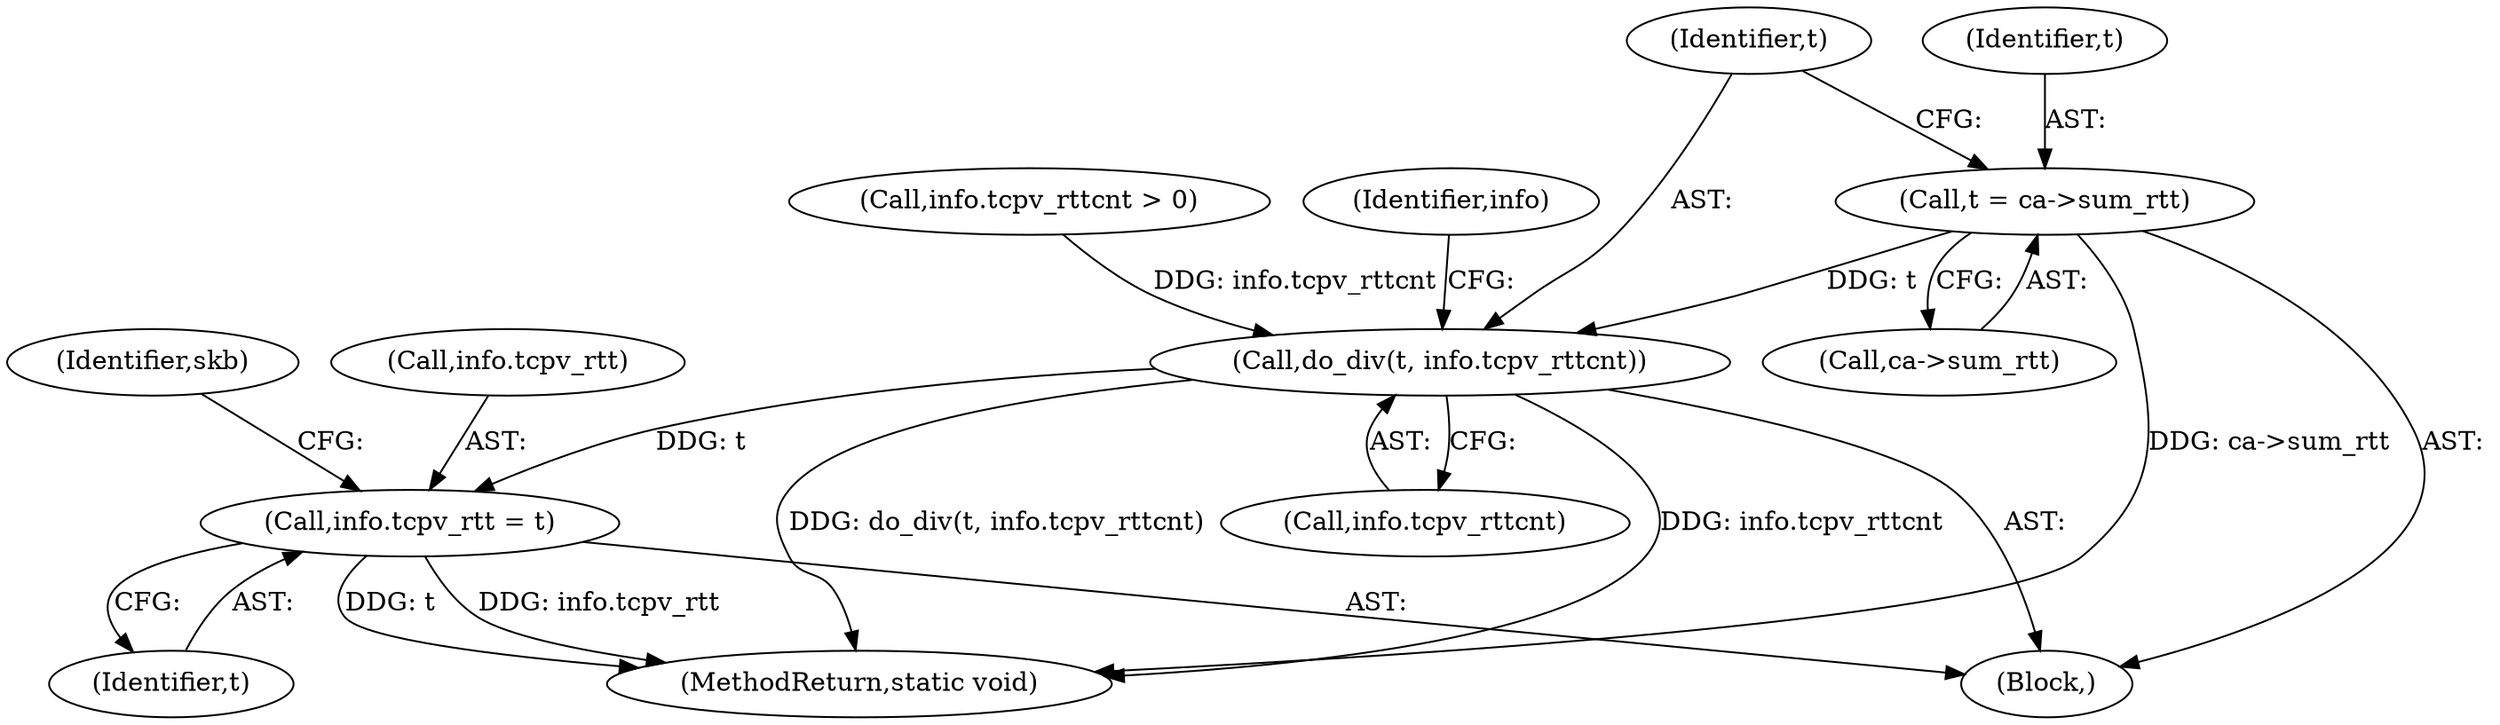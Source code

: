 digraph "0_linux_8f363b77ee4fbf7c3bbcf5ec2c5ca482d396d664@pointer" {
"1000128" [label="(Call,t = ca->sum_rtt)"];
"1000133" [label="(Call,do_div(t, info.tcpv_rttcnt))"];
"1000138" [label="(Call,info.tcpv_rtt = t)"];
"1000130" [label="(Call,ca->sum_rtt)"];
"1000144" [label="(Identifier,skb)"];
"1000133" [label="(Call,do_div(t, info.tcpv_rttcnt))"];
"1000135" [label="(Call,info.tcpv_rttcnt)"];
"1000128" [label="(Call,t = ca->sum_rtt)"];
"1000121" [label="(Call,info.tcpv_rttcnt > 0)"];
"1000140" [label="(Identifier,info)"];
"1000142" [label="(Identifier,t)"];
"1000150" [label="(MethodReturn,static void)"];
"1000139" [label="(Call,info.tcpv_rtt)"];
"1000129" [label="(Identifier,t)"];
"1000138" [label="(Call,info.tcpv_rtt = t)"];
"1000134" [label="(Identifier,t)"];
"1000126" [label="(Block,)"];
"1000128" -> "1000126"  [label="AST: "];
"1000128" -> "1000130"  [label="CFG: "];
"1000129" -> "1000128"  [label="AST: "];
"1000130" -> "1000128"  [label="AST: "];
"1000134" -> "1000128"  [label="CFG: "];
"1000128" -> "1000150"  [label="DDG: ca->sum_rtt"];
"1000128" -> "1000133"  [label="DDG: t"];
"1000133" -> "1000126"  [label="AST: "];
"1000133" -> "1000135"  [label="CFG: "];
"1000134" -> "1000133"  [label="AST: "];
"1000135" -> "1000133"  [label="AST: "];
"1000140" -> "1000133"  [label="CFG: "];
"1000133" -> "1000150"  [label="DDG: do_div(t, info.tcpv_rttcnt)"];
"1000133" -> "1000150"  [label="DDG: info.tcpv_rttcnt"];
"1000121" -> "1000133"  [label="DDG: info.tcpv_rttcnt"];
"1000133" -> "1000138"  [label="DDG: t"];
"1000138" -> "1000126"  [label="AST: "];
"1000138" -> "1000142"  [label="CFG: "];
"1000139" -> "1000138"  [label="AST: "];
"1000142" -> "1000138"  [label="AST: "];
"1000144" -> "1000138"  [label="CFG: "];
"1000138" -> "1000150"  [label="DDG: t"];
"1000138" -> "1000150"  [label="DDG: info.tcpv_rtt"];
}
